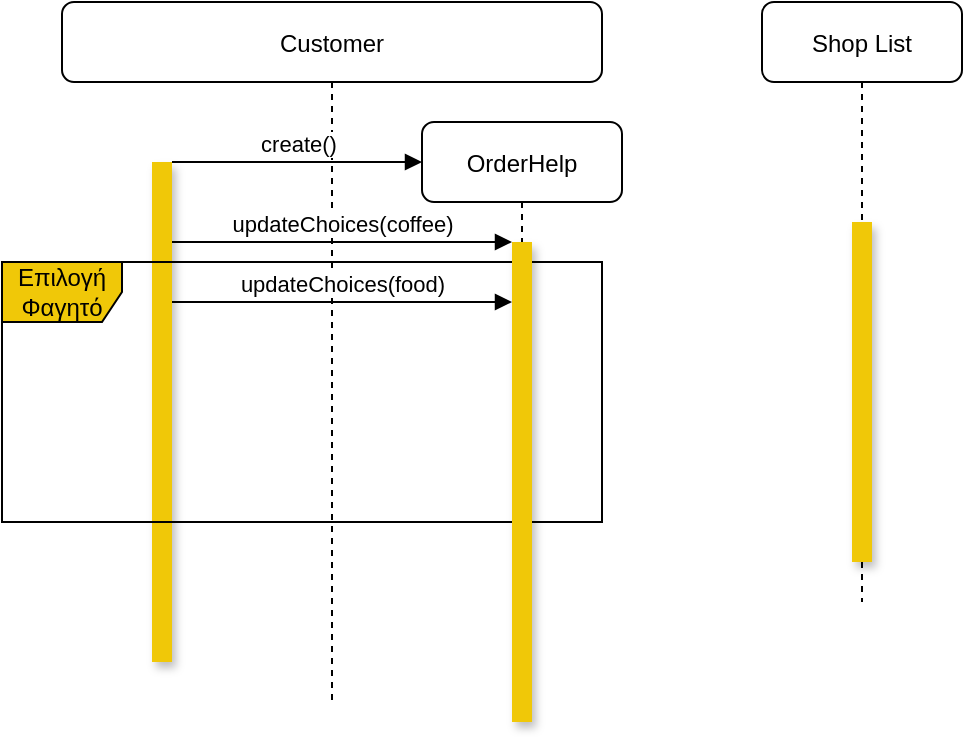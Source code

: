 <mxfile version="17.5.0"><diagram id="_NEF_zK0TXl3RWh3A6Ux" name="Page-1"><mxGraphModel dx="479" dy="265" grid="1" gridSize="10" guides="1" tooltips="1" connect="1" arrows="1" fold="1" page="1" pageScale="1" pageWidth="850" pageHeight="1100" math="0" shadow="0"><root><mxCell id="0"/><mxCell id="1" parent="0"/><mxCell id="GA0fuJFcNUUdPCigu1aL-21" value="Customer" style="shape=umlLifeline;perimeter=lifelinePerimeter;container=1;collapsible=0;recursiveResize=0;rounded=1;shadow=0;strokeWidth=1;" vertex="1" parent="1"><mxGeometry x="260" y="160" width="270" height="350" as="geometry"/></mxCell><mxCell id="GA0fuJFcNUUdPCigu1aL-22" value="" style="points=[];perimeter=orthogonalPerimeter;rounded=0;shadow=1;strokeWidth=1;fillColor=#F0C808;strokeColor=none;" vertex="1" parent="GA0fuJFcNUUdPCigu1aL-21"><mxGeometry x="45" y="80" width="10" height="250" as="geometry"/></mxCell><mxCell id="GA0fuJFcNUUdPCigu1aL-41" value="Επιλογή&lt;br&gt;Φαγητό" style="shape=umlFrame;whiteSpace=wrap;html=1;rounded=1;shadow=0;fillColor=#F0C808;" vertex="1" parent="GA0fuJFcNUUdPCigu1aL-21"><mxGeometry x="-30" y="130" width="300" height="130" as="geometry"/></mxCell><mxCell id="GA0fuJFcNUUdPCigu1aL-42" value="updateChoices(food)" style="html=1;verticalAlign=bottom;endArrow=block;rounded=0;shadow=0;labelBorderColor=none;strokeWidth=1;" edge="1" parent="GA0fuJFcNUUdPCigu1aL-21"><mxGeometry width="80" relative="1" as="geometry"><mxPoint x="55" y="150" as="sourcePoint"/><mxPoint x="225" y="150" as="targetPoint"/><Array as="points"><mxPoint x="150" y="150"/></Array></mxGeometry></mxCell><mxCell id="GA0fuJFcNUUdPCigu1aL-33" value="Shop List" style="shape=umlLifeline;perimeter=lifelinePerimeter;container=1;collapsible=0;recursiveResize=0;rounded=1;shadow=0;strokeWidth=1;" vertex="1" parent="1"><mxGeometry x="610" y="160" width="100" height="300" as="geometry"/></mxCell><mxCell id="GA0fuJFcNUUdPCigu1aL-34" value="" style="points=[];perimeter=orthogonalPerimeter;rounded=0;shadow=1;strokeWidth=1;fillColor=#F0C808;strokeColor=none;" vertex="1" parent="GA0fuJFcNUUdPCigu1aL-33"><mxGeometry x="45" y="110" width="10" height="170" as="geometry"/></mxCell><mxCell id="GA0fuJFcNUUdPCigu1aL-36" value="OrderHelp" style="shape=umlLifeline;perimeter=lifelinePerimeter;container=1;collapsible=0;recursiveResize=0;rounded=1;shadow=0;strokeWidth=1;" vertex="1" parent="1"><mxGeometry x="440" y="220" width="100" height="300" as="geometry"/></mxCell><mxCell id="GA0fuJFcNUUdPCigu1aL-37" value="" style="points=[];perimeter=orthogonalPerimeter;rounded=0;shadow=1;strokeWidth=1;fillColor=#F0C808;strokeColor=none;" vertex="1" parent="GA0fuJFcNUUdPCigu1aL-36"><mxGeometry x="45" y="60" width="10" height="240" as="geometry"/></mxCell><mxCell id="GA0fuJFcNUUdPCigu1aL-39" value="create()" style="html=1;verticalAlign=bottom;endArrow=block;rounded=0;shadow=0;labelBorderColor=none;strokeWidth=1;" edge="1" parent="1" source="GA0fuJFcNUUdPCigu1aL-22"><mxGeometry width="80" relative="1" as="geometry"><mxPoint x="345" y="240" as="sourcePoint"/><mxPoint x="440" y="240" as="targetPoint"/></mxGeometry></mxCell><mxCell id="GA0fuJFcNUUdPCigu1aL-40" value="updateChoices(coffee)" style="html=1;verticalAlign=bottom;endArrow=block;rounded=0;shadow=0;labelBorderColor=none;strokeWidth=1;" edge="1" parent="1" source="GA0fuJFcNUUdPCigu1aL-22" target="GA0fuJFcNUUdPCigu1aL-37"><mxGeometry width="80" relative="1" as="geometry"><mxPoint x="345" y="280" as="sourcePoint"/><mxPoint x="425" y="280" as="targetPoint"/><Array as="points"><mxPoint x="410" y="280"/></Array></mxGeometry></mxCell></root></mxGraphModel></diagram></mxfile>